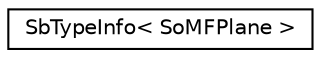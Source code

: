 digraph "Graphical Class Hierarchy"
{
 // LATEX_PDF_SIZE
  edge [fontname="Helvetica",fontsize="10",labelfontname="Helvetica",labelfontsize="10"];
  node [fontname="Helvetica",fontsize="10",shape=record];
  rankdir="LR";
  Node0 [label="SbTypeInfo\< SoMFPlane \>",height=0.2,width=0.4,color="black", fillcolor="white", style="filled",URL="$structSbTypeInfo_3_01SoMFPlane_01_4.html",tooltip=" "];
}
